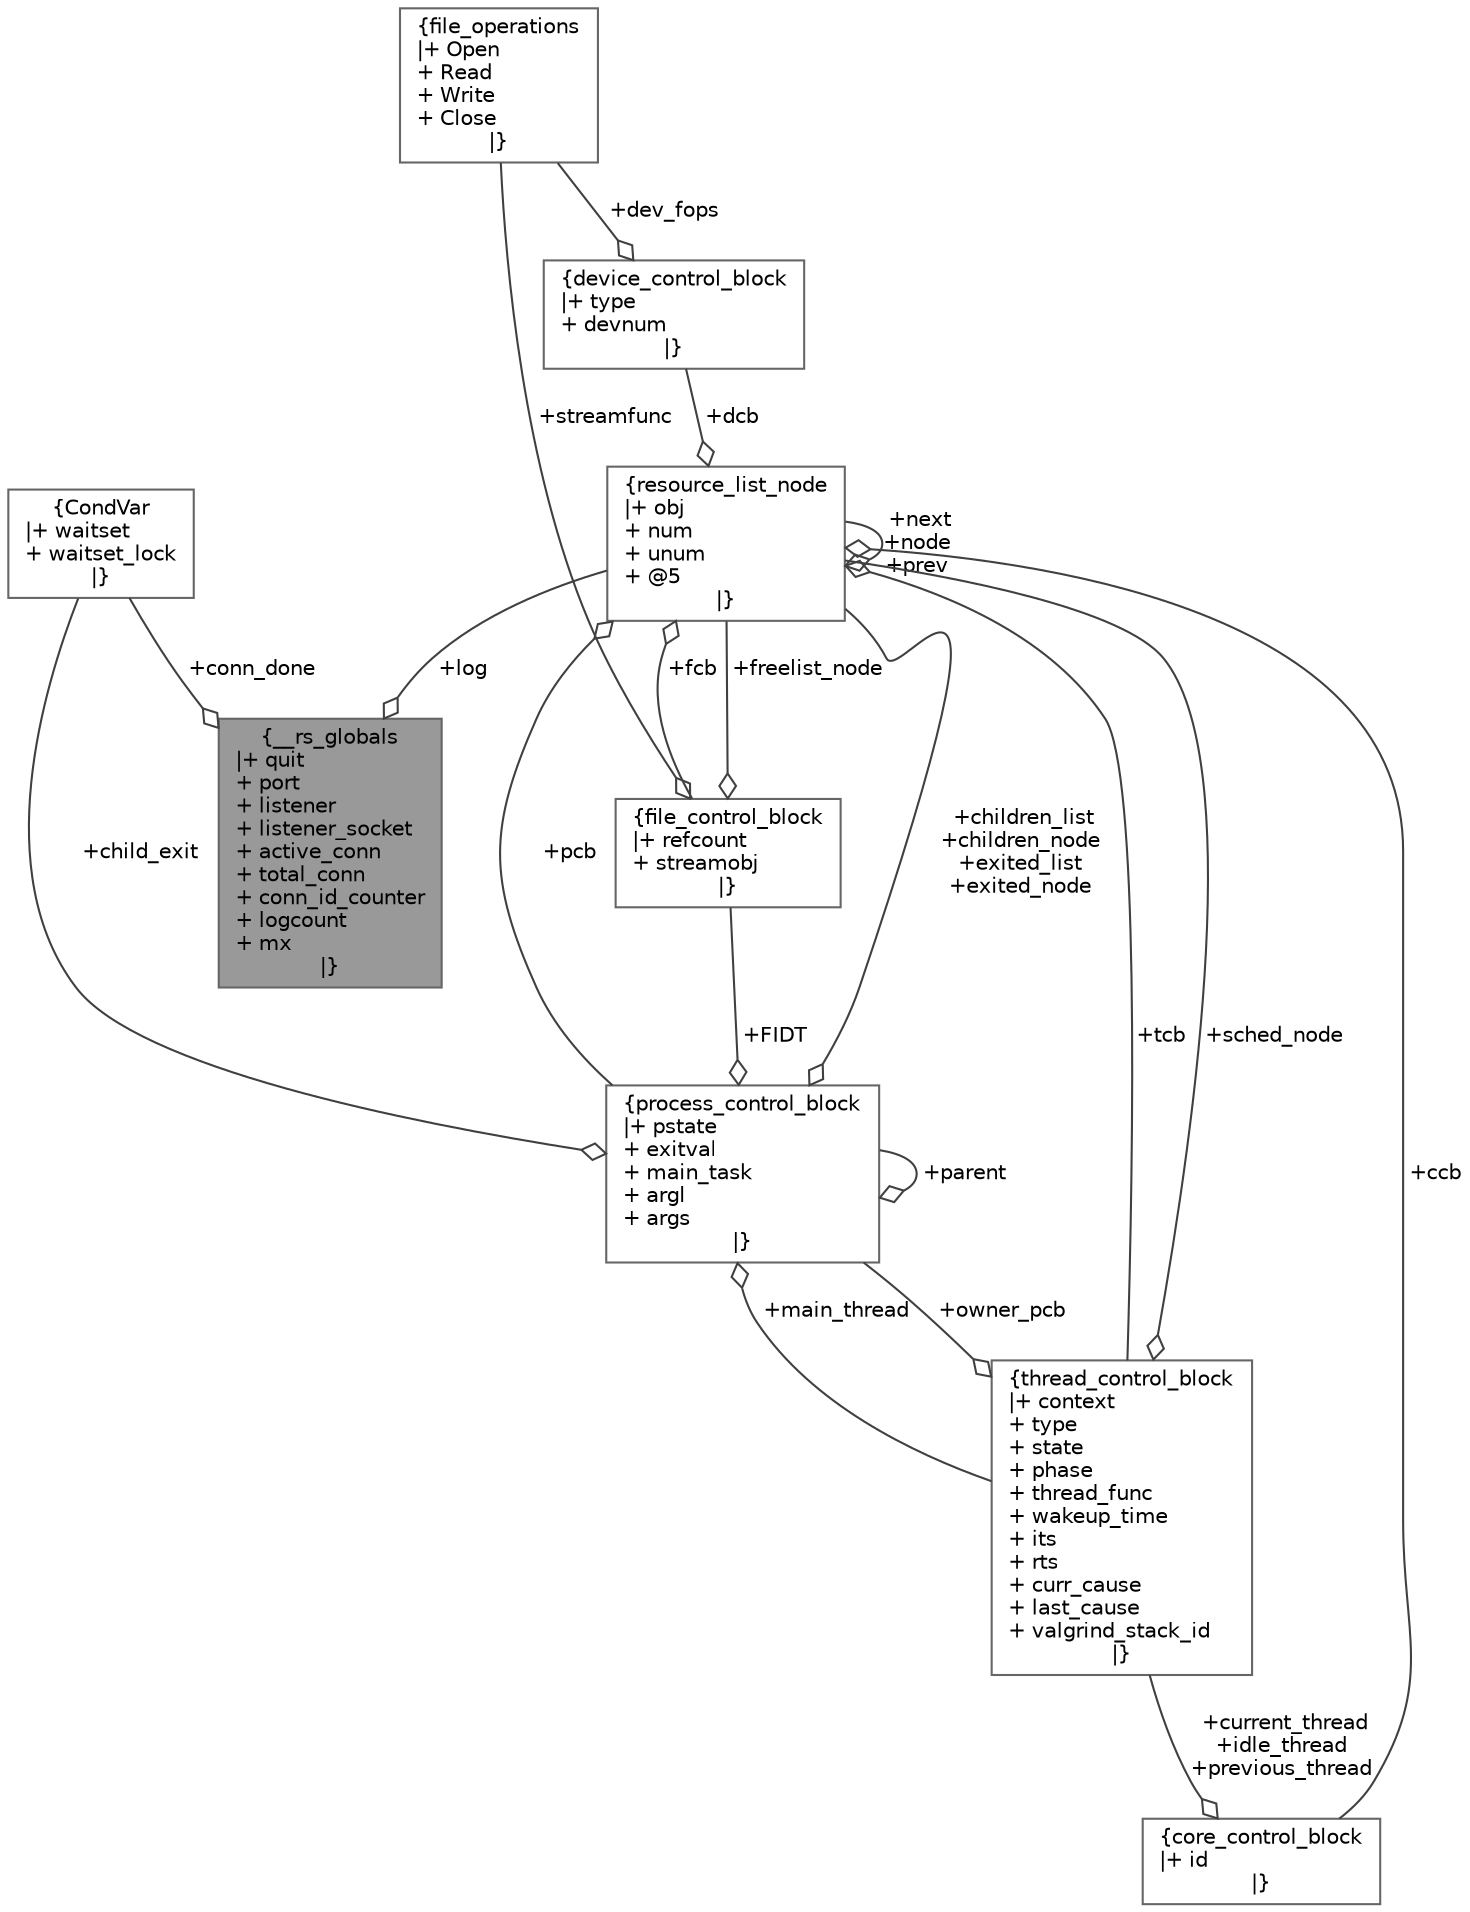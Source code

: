 digraph "__rs_globals"
{
 // LATEX_PDF_SIZE
  bgcolor="transparent";
  edge [fontname=Helvetica,fontsize=10,labelfontname=Helvetica,labelfontsize=10];
  node [fontname=Helvetica,fontsize=10,shape=box,height=0.2,width=0.4];
  Node1 [label="{__rs_globals\n|+ quit\l+ port\l+ listener\l+ listener_socket\l+ active_conn\l+ total_conn\l+ conn_id_counter\l+ logcount\l+ mx\l|}",height=0.2,width=0.4,color="gray40", fillcolor="grey60", style="filled", fontcolor="black",tooltip=" "];
  Node2 -> Node1 [color="grey25",style="solid",label=" +log" ,arrowhead="odiamond"];
  Node2 [label="{resource_list_node\n|+ obj\l+ num\l+ unum\l+ @5\l|}",height=0.2,width=0.4,color="gray40", fillcolor="white", style="filled",URL="$structresource__list__node.html",tooltip="List node."];
  Node3 -> Node2 [color="grey25",style="solid",label=" +pcb" ,arrowhead="odiamond"];
  Node3 [label="{process_control_block\n|+ pstate\l+ exitval\l+ main_task\l+ argl\l+ args\l|}",height=0.2,width=0.4,color="gray40", fillcolor="white", style="filled",URL="$structprocess__control__block.html",tooltip="Process Control Block."];
  Node3 -> Node3 [color="grey25",style="solid",label=" +parent" ,arrowhead="odiamond"];
  Node4 -> Node3 [color="grey25",style="solid",label=" +main_thread" ,arrowhead="odiamond"];
  Node4 [label="{thread_control_block\n|+ context\l+ type\l+ state\l+ phase\l+ thread_func\l+ wakeup_time\l+ its\l+ rts\l+ curr_cause\l+ last_cause\l+ valgrind_stack_id\l|}",height=0.2,width=0.4,color="gray40", fillcolor="white", style="filled",URL="$structthread__control__block.html",tooltip="The thread control block."];
  Node3 -> Node4 [color="grey25",style="solid",label=" +owner_pcb" ,arrowhead="odiamond"];
  Node2 -> Node4 [color="grey25",style="solid",label=" +sched_node" ,arrowhead="odiamond"];
  Node2 -> Node3 [color="grey25",style="solid",label=" +children_list\n+children_node\n+exited_list\n+exited_node" ,arrowhead="odiamond"];
  Node5 -> Node3 [color="grey25",style="solid",label=" +child_exit" ,arrowhead="odiamond"];
  Node5 [label="{CondVar\n|+ waitset\l+ waitset_lock\l|}",height=0.2,width=0.4,color="gray40", fillcolor="white", style="filled",URL="$structCondVar.html",tooltip="Condition variables."];
  Node6 -> Node3 [color="grey25",style="solid",label=" +FIDT" ,arrowhead="odiamond"];
  Node6 [label="{file_control_block\n|+ refcount\l+ streamobj\l|}",height=0.2,width=0.4,color="gray40", fillcolor="white", style="filled",URL="$structfile__control__block.html",tooltip="The file control block."];
  Node7 -> Node6 [color="grey25",style="solid",label=" +streamfunc" ,arrowhead="odiamond"];
  Node7 [label="{file_operations\n|+ Open\l+ Read\l+ Write\l+ Close\l|}",height=0.2,width=0.4,color="gray40", fillcolor="white", style="filled",URL="$structfile__operations.html",tooltip="The device-specific file operations table."];
  Node2 -> Node6 [color="grey25",style="solid",label=" +freelist_node" ,arrowhead="odiamond"];
  Node4 -> Node2 [color="grey25",style="solid",label=" +tcb" ,arrowhead="odiamond"];
  Node8 -> Node2 [color="grey25",style="solid",label=" +ccb" ,arrowhead="odiamond"];
  Node8 [label="{core_control_block\n|+ id\l|}",height=0.2,width=0.4,color="gray40", fillcolor="white", style="filled",URL="$structcore__control__block.html",tooltip="Core control block."];
  Node4 -> Node8 [color="grey25",style="solid",label=" +current_thread\n+idle_thread\n+previous_thread" ,arrowhead="odiamond"];
  Node9 -> Node2 [color="grey25",style="solid",label=" +dcb" ,arrowhead="odiamond"];
  Node9 [label="{device_control_block\n|+ type\l+ devnum\l|}",height=0.2,width=0.4,color="gray40", fillcolor="white", style="filled",URL="$structdevice__control__block.html",tooltip="Device control block."];
  Node7 -> Node9 [color="grey25",style="solid",label=" +dev_fops" ,arrowhead="odiamond"];
  Node6 -> Node2 [color="grey25",style="solid",label=" +fcb" ,arrowhead="odiamond"];
  Node2 -> Node2 [color="grey25",style="solid",label=" +next\n+node\n+prev" ,arrowhead="odiamond"];
  Node5 -> Node1 [color="grey25",style="solid",label=" +conn_done" ,arrowhead="odiamond"];
}
